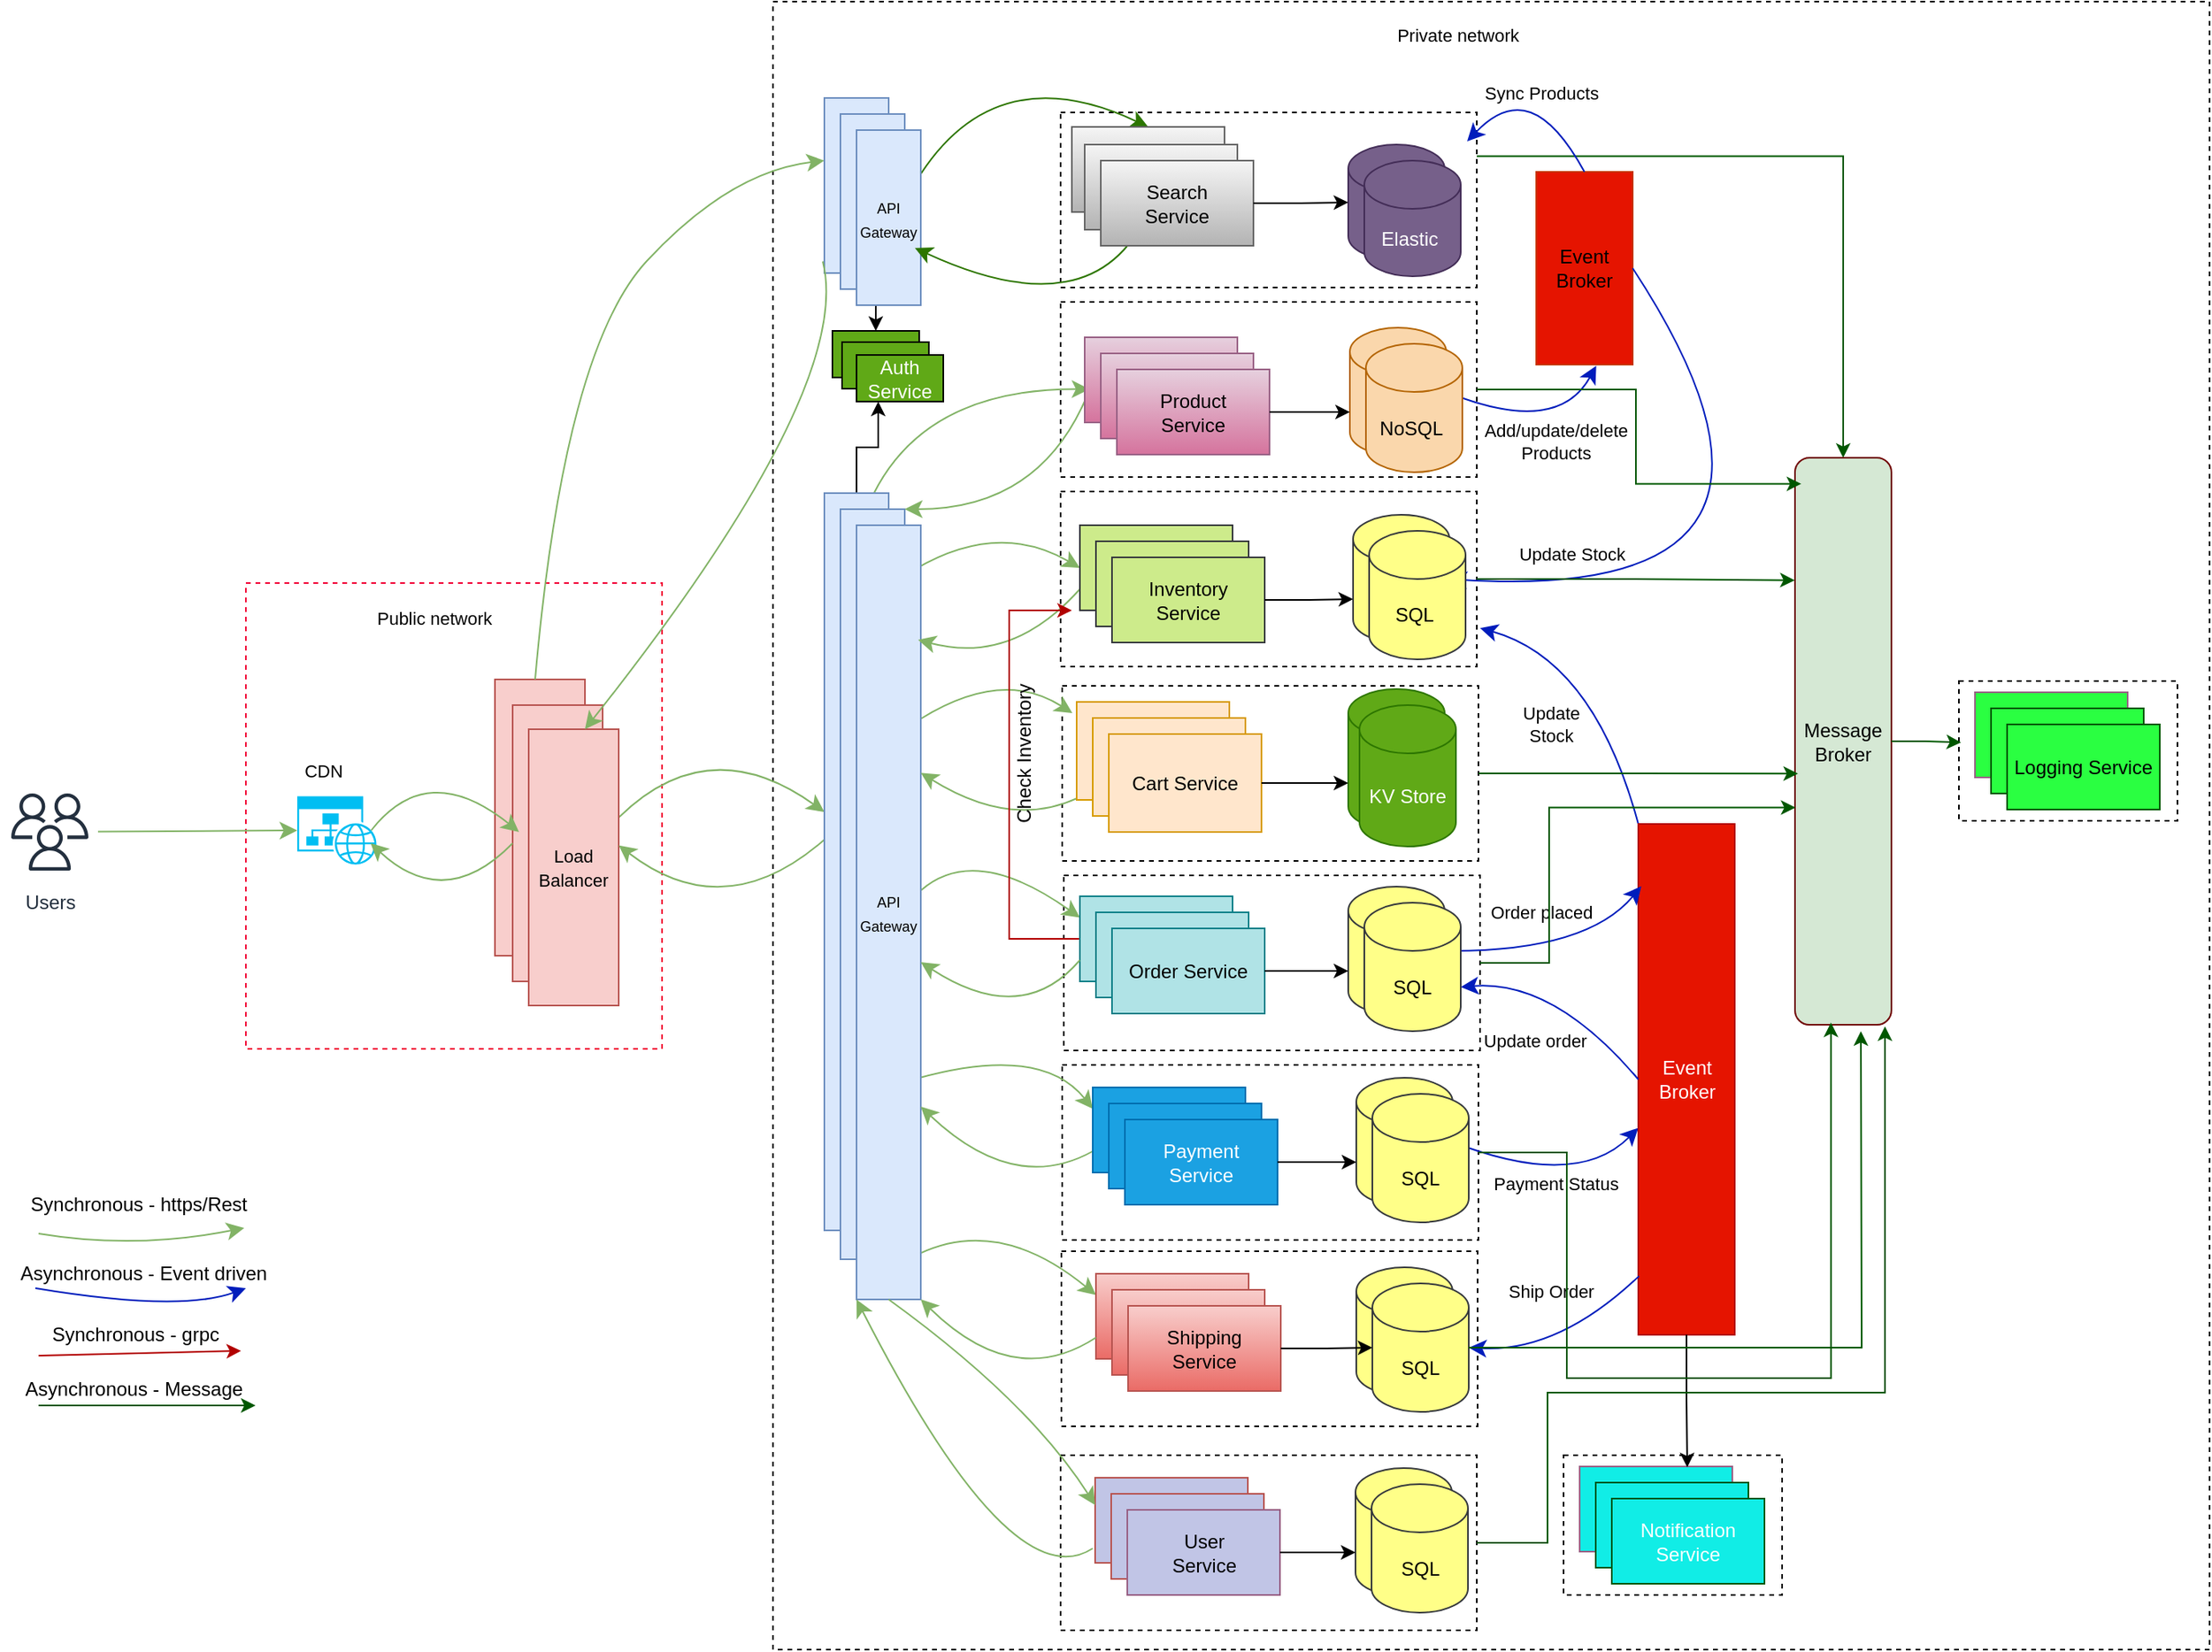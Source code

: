 <mxfile version="24.8.1">
  <diagram name="Page-1" id="FNmSrduUZ5u_OLCGWbWd">
    <mxGraphModel dx="1194" dy="859" grid="0" gridSize="10" guides="1" tooltips="1" connect="1" arrows="1" fold="1" page="0" pageScale="1" pageWidth="850" pageHeight="1100" math="0" shadow="0">
      <root>
        <mxCell id="0" />
        <mxCell id="1" parent="0" />
        <mxCell id="ILpzqOGEgMHz32oO7xNn-144" value="" style="rounded=0;whiteSpace=wrap;html=1;textShadow=0;strokeColor=#F20037;dashed=1;" vertex="1" parent="1">
          <mxGeometry x="-243" y="316" width="259" height="290" as="geometry" />
        </mxCell>
        <mxCell id="ILpzqOGEgMHz32oO7xNn-142" value="" style="rounded=0;whiteSpace=wrap;html=1;textShadow=0;strokeColor=#000000;dashed=1;fillColor=#FFFFFF;fontColor=#ffffff;" vertex="1" parent="1">
          <mxGeometry x="85" y="-46" width="894" height="1026" as="geometry" />
        </mxCell>
        <mxCell id="ILpzqOGEgMHz32oO7xNn-141" value="" style="rounded=0;whiteSpace=wrap;html=1;textShadow=0;strokeColor=default;dashed=1;" vertex="1" parent="1">
          <mxGeometry x="264.5" y="732" width="259" height="109" as="geometry" />
        </mxCell>
        <mxCell id="ILpzqOGEgMHz32oO7xNn-139" value="" style="rounded=0;whiteSpace=wrap;html=1;textShadow=0;strokeColor=default;dashed=1;" vertex="1" parent="1">
          <mxGeometry x="265" y="616" width="259" height="109" as="geometry" />
        </mxCell>
        <mxCell id="ILpzqOGEgMHz32oO7xNn-138" value="" style="rounded=0;whiteSpace=wrap;html=1;textShadow=0;strokeColor=default;dashed=1;" vertex="1" parent="1">
          <mxGeometry x="266" y="498" width="259" height="109" as="geometry" />
        </mxCell>
        <mxCell id="ILpzqOGEgMHz32oO7xNn-137" value="" style="rounded=0;whiteSpace=wrap;html=1;textShadow=0;strokeColor=default;dashed=1;" vertex="1" parent="1">
          <mxGeometry x="265" y="380" width="259" height="109" as="geometry" />
        </mxCell>
        <mxCell id="ILpzqOGEgMHz32oO7xNn-136" value="" style="rounded=0;whiteSpace=wrap;html=1;textShadow=0;strokeColor=default;dashed=1;" vertex="1" parent="1">
          <mxGeometry x="264" y="259" width="259" height="109" as="geometry" />
        </mxCell>
        <mxCell id="ILpzqOGEgMHz32oO7xNn-135" value="" style="rounded=0;whiteSpace=wrap;html=1;textShadow=0;strokeColor=default;dashed=1;" vertex="1" parent="1">
          <mxGeometry x="264" y="141" width="259" height="109" as="geometry" />
        </mxCell>
        <mxCell id="ILpzqOGEgMHz32oO7xNn-220" style="edgeStyle=orthogonalEdgeStyle;rounded=0;orthogonalLoop=1;jettySize=auto;html=1;exitX=1;exitY=0.25;exitDx=0;exitDy=0;fillColor=#008a00;strokeColor=#005700;" edge="1" parent="1" source="ILpzqOGEgMHz32oO7xNn-134" target="ILpzqOGEgMHz32oO7xNn-214">
          <mxGeometry relative="1" as="geometry" />
        </mxCell>
        <mxCell id="ILpzqOGEgMHz32oO7xNn-134" value="" style="rounded=0;whiteSpace=wrap;html=1;textShadow=0;strokeColor=default;dashed=1;" vertex="1" parent="1">
          <mxGeometry x="264" y="23" width="259" height="109" as="geometry" />
        </mxCell>
        <mxCell id="ILpzqOGEgMHz32oO7xNn-1" value="Users" style="outlineConnect=0;fontColor=#232F3E;gradientColor=none;strokeColor=#232F3E;fillColor=#ffffff;dashed=0;verticalLabelPosition=bottom;verticalAlign=top;align=center;html=1;fontSize=12;fontStyle=0;aspect=fixed;shape=mxgraph.aws4.resourceIcon;resIcon=mxgraph.aws4.users;rounded=0;" vertex="1" parent="1">
          <mxGeometry x="-395" y="441" width="60" height="60" as="geometry" />
        </mxCell>
        <mxCell id="ILpzqOGEgMHz32oO7xNn-2" value="" style="verticalLabelPosition=bottom;html=1;verticalAlign=top;align=center;strokeColor=none;fillColor=#00BEF2;shape=mxgraph.azure.website_generic;pointerEvents=1;rounded=0;" vertex="1" parent="1">
          <mxGeometry x="-211" y="448.75" width="50" height="42.5" as="geometry" />
        </mxCell>
        <mxCell id="ILpzqOGEgMHz32oO7xNn-4" style="edgeStyle=none;curved=1;rounded=0;orthogonalLoop=1;jettySize=auto;html=1;entryX=0;entryY=0.5;entryDx=0;entryDy=0;entryPerimeter=0;fontSize=12;startSize=8;endSize=8;fillColor=#d5e8d4;strokeColor=#82b366;" edge="1" parent="1" source="ILpzqOGEgMHz32oO7xNn-1" target="ILpzqOGEgMHz32oO7xNn-2">
          <mxGeometry relative="1" as="geometry" />
        </mxCell>
        <mxCell id="ILpzqOGEgMHz32oO7xNn-6" value="" style="rounded=0;whiteSpace=wrap;html=1;direction=west;fillColor=#f8cecc;strokeColor=#b85450;" vertex="1" parent="1">
          <mxGeometry x="-88" y="376" width="56" height="172" as="geometry" />
        </mxCell>
        <mxCell id="ILpzqOGEgMHz32oO7xNn-7" value="" style="rounded=0;whiteSpace=wrap;html=1;direction=west;fillColor=#f8cecc;strokeColor=#b85450;" vertex="1" parent="1">
          <mxGeometry x="-77" y="392" width="56" height="172" as="geometry" />
        </mxCell>
        <mxCell id="ILpzqOGEgMHz32oO7xNn-35" style="edgeStyle=none;curved=1;rounded=0;orthogonalLoop=1;jettySize=auto;html=1;fontSize=12;startSize=8;endSize=8;fillColor=#d5e8d4;strokeColor=#82b366;" edge="1" parent="1">
          <mxGeometry relative="1" as="geometry">
            <mxPoint x="117" y="53" as="targetPoint" />
            <mxPoint x="-63" y="376" as="sourcePoint" />
            <Array as="points">
              <mxPoint x="-45" y="171" />
              <mxPoint x="58" y="60" />
            </Array>
          </mxGeometry>
        </mxCell>
        <mxCell id="ILpzqOGEgMHz32oO7xNn-132" style="edgeStyle=none;curved=1;rounded=0;orthogonalLoop=1;jettySize=auto;html=1;exitX=0;exitY=0.5;exitDx=0;exitDy=0;entryX=0;entryY=0.5;entryDx=0;entryDy=0;fontSize=12;startSize=8;endSize=8;fillColor=#d5e8d4;strokeColor=#82b366;" edge="1" parent="1">
          <mxGeometry relative="1" as="geometry">
            <mxPoint x="-11" y="462" as="sourcePoint" />
            <mxPoint x="117" y="458.5" as="targetPoint" />
            <Array as="points">
              <mxPoint x="45" y="407" />
            </Array>
          </mxGeometry>
        </mxCell>
        <mxCell id="ILpzqOGEgMHz32oO7xNn-8" value="&lt;font style=&quot;font-size: 11px;&quot;&gt;Load Balancer&lt;/font&gt;" style="rounded=0;whiteSpace=wrap;html=1;direction=west;fillColor=#f8cecc;strokeColor=#b85450;" vertex="1" parent="1">
          <mxGeometry x="-67" y="407" width="56" height="172" as="geometry" />
        </mxCell>
        <mxCell id="ILpzqOGEgMHz32oO7xNn-11" value="&lt;font style=&quot;font-size: 11px;&quot;&gt;CDN&lt;/font&gt;" style="text;html=1;align=center;verticalAlign=middle;resizable=0;points=[];autosize=1;strokeColor=none;fillColor=none;fontSize=16;rounded=0;" vertex="1" parent="1">
          <mxGeometry x="-216" y="415.5" width="42" height="31" as="geometry" />
        </mxCell>
        <mxCell id="ILpzqOGEgMHz32oO7xNn-12" value="" style="rounded=0;whiteSpace=wrap;html=1;fillColor=#dae8fc;strokeColor=#6c8ebf;" vertex="1" parent="1">
          <mxGeometry x="117" y="14" width="40" height="109" as="geometry" />
        </mxCell>
        <mxCell id="ILpzqOGEgMHz32oO7xNn-13" value="" style="rounded=0;whiteSpace=wrap;html=1;fillColor=#dae8fc;strokeColor=#6c8ebf;" vertex="1" parent="1">
          <mxGeometry x="127" y="24" width="40" height="109" as="geometry" />
        </mxCell>
        <mxCell id="ILpzqOGEgMHz32oO7xNn-30" style="edgeStyle=none;curved=1;rounded=0;orthogonalLoop=1;jettySize=auto;html=1;exitX=1;exitY=0.25;exitDx=0;exitDy=0;entryX=0.5;entryY=0;entryDx=0;entryDy=0;fontSize=12;startSize=8;endSize=8;fillColor=#60a917;strokeColor=#2D7600;" edge="1" parent="1" source="ILpzqOGEgMHz32oO7xNn-14" target="ILpzqOGEgMHz32oO7xNn-27">
          <mxGeometry relative="1" as="geometry">
            <Array as="points">
              <mxPoint x="225" y="-12" />
            </Array>
          </mxGeometry>
        </mxCell>
        <mxCell id="ILpzqOGEgMHz32oO7xNn-37" style="edgeStyle=none;curved=1;rounded=0;orthogonalLoop=1;jettySize=auto;html=1;exitX=0;exitY=0.75;exitDx=0;exitDy=0;entryX=0;entryY=1;entryDx=0;entryDy=0;fontSize=12;startSize=8;endSize=8;fillColor=#d5e8d4;strokeColor=#82b366;" edge="1" parent="1">
          <mxGeometry relative="1" as="geometry">
            <mxPoint x="116" y="115.75" as="sourcePoint" />
            <mxPoint x="-32" y="407" as="targetPoint" />
            <Array as="points">
              <mxPoint x="136" y="195" />
            </Array>
          </mxGeometry>
        </mxCell>
        <mxCell id="ILpzqOGEgMHz32oO7xNn-238" style="edgeStyle=orthogonalEdgeStyle;rounded=0;orthogonalLoop=1;jettySize=auto;html=1;exitX=0.5;exitY=1;exitDx=0;exitDy=0;entryX=0.5;entryY=0;entryDx=0;entryDy=0;" edge="1" parent="1" source="ILpzqOGEgMHz32oO7xNn-14" target="ILpzqOGEgMHz32oO7xNn-234">
          <mxGeometry relative="1" as="geometry" />
        </mxCell>
        <mxCell id="ILpzqOGEgMHz32oO7xNn-14" value="&lt;font style=&quot;font-size: 9px;&quot;&gt;API Gateway&lt;/font&gt;" style="rounded=0;whiteSpace=wrap;html=1;fillColor=#dae8fc;strokeColor=#6c8ebf;" vertex="1" parent="1">
          <mxGeometry x="137" y="34" width="40" height="109" as="geometry" />
        </mxCell>
        <mxCell id="ILpzqOGEgMHz32oO7xNn-47" style="edgeStyle=none;curved=1;rounded=0;orthogonalLoop=1;jettySize=auto;html=1;exitX=0.5;exitY=0;exitDx=0;exitDy=0;entryX=0;entryY=0.25;entryDx=0;entryDy=0;fontSize=12;startSize=8;endSize=8;fillColor=#d5e8d4;strokeColor=#82b366;" edge="1" parent="1">
          <mxGeometry relative="1" as="geometry">
            <mxPoint x="140" y="279" as="sourcePoint" />
            <mxPoint x="282" y="195.25" as="targetPoint" />
            <Array as="points">
              <mxPoint x="168" y="195" />
            </Array>
          </mxGeometry>
        </mxCell>
        <mxCell id="ILpzqOGEgMHz32oO7xNn-133" style="edgeStyle=none;curved=1;rounded=0;orthogonalLoop=1;jettySize=auto;html=1;exitX=0;exitY=0.5;exitDx=0;exitDy=0;entryX=0;entryY=0.5;entryDx=0;entryDy=0;fontSize=12;startSize=8;endSize=8;fillColor=#d5e8d4;strokeColor=#82b366;" edge="1" parent="1">
          <mxGeometry relative="1" as="geometry">
            <mxPoint x="117" y="475.75" as="sourcePoint" />
            <mxPoint x="-11" y="479.25" as="targetPoint" />
            <Array as="points">
              <mxPoint x="55" y="530" />
            </Array>
          </mxGeometry>
        </mxCell>
        <mxCell id="ILpzqOGEgMHz32oO7xNn-237" style="edgeStyle=orthogonalEdgeStyle;rounded=0;orthogonalLoop=1;jettySize=auto;html=1;exitX=0.5;exitY=0;exitDx=0;exitDy=0;entryX=0.25;entryY=1;entryDx=0;entryDy=0;" edge="1" parent="1" source="ILpzqOGEgMHz32oO7xNn-22" target="ILpzqOGEgMHz32oO7xNn-236">
          <mxGeometry relative="1" as="geometry" />
        </mxCell>
        <mxCell id="ILpzqOGEgMHz32oO7xNn-22" value="" style="rounded=0;whiteSpace=wrap;html=1;fillColor=#dae8fc;strokeColor=#6c8ebf;" vertex="1" parent="1">
          <mxGeometry x="117" y="260" width="40" height="459" as="geometry" />
        </mxCell>
        <mxCell id="ILpzqOGEgMHz32oO7xNn-23" value="" style="rounded=0;whiteSpace=wrap;html=1;fillColor=#dae8fc;strokeColor=#6c8ebf;" vertex="1" parent="1">
          <mxGeometry x="127" y="270" width="40" height="467" as="geometry" />
        </mxCell>
        <mxCell id="ILpzqOGEgMHz32oO7xNn-63" style="edgeStyle=none;curved=1;rounded=0;orthogonalLoop=1;jettySize=auto;html=1;exitX=0.908;exitY=0.057;exitDx=0;exitDy=0;entryX=0;entryY=0.5;entryDx=0;entryDy=0;fontSize=12;startSize=8;endSize=8;exitPerimeter=0;fillColor=#d5e8d4;strokeColor=#82b366;" edge="1" parent="1" source="ILpzqOGEgMHz32oO7xNn-24" target="ILpzqOGEgMHz32oO7xNn-49">
          <mxGeometry relative="1" as="geometry">
            <Array as="points">
              <mxPoint x="225" y="277" />
            </Array>
          </mxGeometry>
        </mxCell>
        <mxCell id="ILpzqOGEgMHz32oO7xNn-90" style="edgeStyle=none;curved=1;rounded=0;orthogonalLoop=1;jettySize=auto;html=1;exitX=1.008;exitY=0.407;exitDx=0;exitDy=0;entryX=0;entryY=0.25;entryDx=0;entryDy=0;fontSize=12;startSize=8;endSize=8;exitPerimeter=0;fillColor=#d5e8d4;strokeColor=#82b366;" edge="1" parent="1" target="ILpzqOGEgMHz32oO7xNn-77">
          <mxGeometry relative="1" as="geometry">
            <mxPoint x="177.32" y="507.174" as="sourcePoint" />
            <Array as="points">
              <mxPoint x="211" y="478" />
            </Array>
          </mxGeometry>
        </mxCell>
        <mxCell id="ILpzqOGEgMHz32oO7xNn-92" style="edgeStyle=none;curved=1;rounded=0;orthogonalLoop=1;jettySize=auto;html=1;exitX=0.958;exitY=0.627;exitDx=0;exitDy=0;entryX=0;entryY=0.25;entryDx=0;entryDy=0;fontSize=12;startSize=8;endSize=8;exitPerimeter=0;fillColor=#d5e8d4;strokeColor=#82b366;" edge="1" parent="1" target="ILpzqOGEgMHz32oO7xNn-84">
          <mxGeometry relative="1" as="geometry">
            <mxPoint x="175.32" y="624.214" as="sourcePoint" />
            <Array as="points">
              <mxPoint x="252" y="603" />
            </Array>
          </mxGeometry>
        </mxCell>
        <mxCell id="ILpzqOGEgMHz32oO7xNn-102" style="edgeStyle=none;curved=1;rounded=0;orthogonalLoop=1;jettySize=auto;html=1;exitX=1;exitY=0.25;exitDx=0;exitDy=0;fontSize=12;startSize=8;endSize=8;fillColor=#d5e8d4;strokeColor=#82b366;" edge="1" parent="1" source="ILpzqOGEgMHz32oO7xNn-24">
          <mxGeometry relative="1" as="geometry">
            <mxPoint x="271.333" y="397" as="targetPoint" />
            <Array as="points">
              <mxPoint x="228" y="369" />
            </Array>
          </mxGeometry>
        </mxCell>
        <mxCell id="ILpzqOGEgMHz32oO7xNn-112" style="edgeStyle=none;curved=1;rounded=0;orthogonalLoop=1;jettySize=auto;html=1;exitX=0.975;exitY=0.941;exitDx=0;exitDy=0;entryX=0;entryY=0.25;entryDx=0;entryDy=0;fontSize=12;startSize=8;endSize=8;exitPerimeter=0;fillColor=#d5e8d4;strokeColor=#82b366;" edge="1" parent="1" source="ILpzqOGEgMHz32oO7xNn-24" target="ILpzqOGEgMHz32oO7xNn-109">
          <mxGeometry relative="1" as="geometry">
            <mxPoint x="176.68" y="773.562" as="sourcePoint" />
            <Array as="points">
              <mxPoint x="226" y="710" />
            </Array>
          </mxGeometry>
        </mxCell>
        <mxCell id="ILpzqOGEgMHz32oO7xNn-24" value="&lt;font style=&quot;font-size: 9px;&quot;&gt;API Gateway&lt;/font&gt;" style="rounded=0;whiteSpace=wrap;html=1;fillColor=#dae8fc;strokeColor=#6c8ebf;" vertex="1" parent="1">
          <mxGeometry x="137" y="280" width="40" height="482" as="geometry" />
        </mxCell>
        <mxCell id="ILpzqOGEgMHz32oO7xNn-26" style="edgeStyle=none;curved=1;rounded=0;orthogonalLoop=1;jettySize=auto;html=1;exitX=0.92;exitY=0.5;exitDx=0;exitDy=0;exitPerimeter=0;entryX=0.929;entryY=0.541;entryDx=0;entryDy=0;entryPerimeter=0;fontSize=12;startSize=8;endSize=8;fillColor=#d5e8d4;strokeColor=#82b366;" edge="1" parent="1" source="ILpzqOGEgMHz32oO7xNn-2" target="ILpzqOGEgMHz32oO7xNn-7">
          <mxGeometry relative="1" as="geometry">
            <Array as="points">
              <mxPoint x="-130" y="425" />
            </Array>
          </mxGeometry>
        </mxCell>
        <mxCell id="ILpzqOGEgMHz32oO7xNn-27" value="" style="rounded=0;whiteSpace=wrap;html=1;fillColor=#f5f5f5;gradientColor=#b3b3b3;strokeColor=#666666;" vertex="1" parent="1">
          <mxGeometry x="271" y="32" width="95" height="53" as="geometry" />
        </mxCell>
        <mxCell id="ILpzqOGEgMHz32oO7xNn-28" value="Elastic&amp;nbsp;" style="shape=cylinder3;whiteSpace=wrap;html=1;boundedLbl=1;backgroundOutline=1;size=15;rounded=0;fillColor=#76608a;fontColor=#ffffff;strokeColor=#432D57;" vertex="1" parent="1">
          <mxGeometry x="443" y="43" width="60" height="72" as="geometry" />
        </mxCell>
        <mxCell id="ILpzqOGEgMHz32oO7xNn-33" style="edgeStyle=none;curved=1;rounded=0;orthogonalLoop=1;jettySize=auto;html=1;exitX=0.5;exitY=1;exitDx=0;exitDy=0;entryX=0.908;entryY=0.673;entryDx=0;entryDy=0;entryPerimeter=0;fontSize=12;startSize=8;endSize=8;fillColor=#60a917;strokeColor=#2D7600;" edge="1" parent="1" source="ILpzqOGEgMHz32oO7xNn-27" target="ILpzqOGEgMHz32oO7xNn-14">
          <mxGeometry relative="1" as="geometry">
            <Array as="points">
              <mxPoint x="285" y="159" />
            </Array>
          </mxGeometry>
        </mxCell>
        <mxCell id="ILpzqOGEgMHz32oO7xNn-48" style="edgeStyle=none;curved=1;rounded=0;orthogonalLoop=1;jettySize=auto;html=1;exitX=0;exitY=0.75;exitDx=0;exitDy=0;entryX=1;entryY=0;entryDx=0;entryDy=0;fontSize=12;startSize=8;endSize=8;fillColor=#d5e8d4;strokeColor=#82b366;" edge="1" parent="1" source="ILpzqOGEgMHz32oO7xNn-38" target="ILpzqOGEgMHz32oO7xNn-23">
          <mxGeometry relative="1" as="geometry">
            <Array as="points">
              <mxPoint x="249" y="270" />
            </Array>
          </mxGeometry>
        </mxCell>
        <mxCell id="ILpzqOGEgMHz32oO7xNn-38" value="" style="rounded=0;whiteSpace=wrap;html=1;fillColor=#e6d0de;gradientColor=#d5739d;strokeColor=#996185;" vertex="1" parent="1">
          <mxGeometry x="279" y="163" width="95" height="53" as="geometry" />
        </mxCell>
        <mxCell id="ILpzqOGEgMHz32oO7xNn-39" value="NoSQL&amp;nbsp;" style="shape=cylinder3;whiteSpace=wrap;html=1;boundedLbl=1;backgroundOutline=1;size=15;rounded=0;fillColor=#fad7ac;strokeColor=#b46504;" vertex="1" parent="1">
          <mxGeometry x="444" y="157" width="60" height="80" as="geometry" />
        </mxCell>
        <mxCell id="ILpzqOGEgMHz32oO7xNn-42" value="Event Broker" style="rounded=0;whiteSpace=wrap;html=1;direction=south;fillColor=#E51400;fontColor=#000000;strokeColor=#C73500;" vertex="1" parent="1">
          <mxGeometry x="560" y="60" width="60" height="120" as="geometry" />
        </mxCell>
        <mxCell id="ILpzqOGEgMHz32oO7xNn-43" style="edgeStyle=none;curved=1;rounded=0;orthogonalLoop=1;jettySize=auto;html=1;exitX=1;exitY=0.5;exitDx=0;exitDy=0;exitPerimeter=0;entryX=1.006;entryY=0.378;entryDx=0;entryDy=0;entryPerimeter=0;fontSize=12;startSize=8;endSize=8;fillColor=#0050ef;strokeColor=#001DBC;" edge="1" parent="1" source="ILpzqOGEgMHz32oO7xNn-39" target="ILpzqOGEgMHz32oO7xNn-42">
          <mxGeometry relative="1" as="geometry">
            <Array as="points">
              <mxPoint x="573" y="225" />
            </Array>
          </mxGeometry>
        </mxCell>
        <mxCell id="ILpzqOGEgMHz32oO7xNn-44" style="edgeStyle=none;curved=1;rounded=0;orthogonalLoop=1;jettySize=auto;html=1;exitX=0;exitY=0.5;exitDx=0;exitDy=0;fontSize=12;startSize=8;endSize=8;fillColor=#0050ef;strokeColor=#001DBC;" edge="1" parent="1" source="ILpzqOGEgMHz32oO7xNn-42">
          <mxGeometry relative="1" as="geometry">
            <mxPoint x="517" y="41" as="targetPoint" />
            <Array as="points">
              <mxPoint x="573" y="29" />
              <mxPoint x="540" y="17" />
            </Array>
          </mxGeometry>
        </mxCell>
        <mxCell id="ILpzqOGEgMHz32oO7xNn-45" value="Add/update/delete&lt;div&gt;Products&lt;/div&gt;" style="text;html=1;align=center;verticalAlign=middle;resizable=0;points=[];autosize=1;strokeColor=none;fillColor=none;fontSize=11;rounded=0;" vertex="1" parent="1">
          <mxGeometry x="518" y="209" width="107" height="38" as="geometry" />
        </mxCell>
        <mxCell id="ILpzqOGEgMHz32oO7xNn-46" value="Sync Products" style="text;html=1;align=center;verticalAlign=middle;resizable=0;points=[];autosize=1;strokeColor=none;fillColor=none;fontSize=11;rounded=0;" vertex="1" parent="1">
          <mxGeometry x="518" y="-2" width="89" height="25" as="geometry" />
        </mxCell>
        <mxCell id="ILpzqOGEgMHz32oO7xNn-64" style="edgeStyle=none;curved=1;rounded=0;orthogonalLoop=1;jettySize=auto;html=1;exitX=0;exitY=0.75;exitDx=0;exitDy=0;entryX=0.958;entryY=0.148;entryDx=0;entryDy=0;fontSize=12;startSize=8;endSize=8;entryPerimeter=0;fillColor=#d5e8d4;strokeColor=#82b366;" edge="1" parent="1" source="ILpzqOGEgMHz32oO7xNn-49" target="ILpzqOGEgMHz32oO7xNn-24">
          <mxGeometry relative="1" as="geometry">
            <Array as="points">
              <mxPoint x="234" y="367" />
            </Array>
          </mxGeometry>
        </mxCell>
        <mxCell id="ILpzqOGEgMHz32oO7xNn-49" value="" style="rounded=0;whiteSpace=wrap;html=1;fillColor=#cdeb8b;strokeColor=#36393d;" vertex="1" parent="1">
          <mxGeometry x="276" y="280" width="95" height="53" as="geometry" />
        </mxCell>
        <mxCell id="ILpzqOGEgMHz32oO7xNn-50" value="" style="rounded=0;whiteSpace=wrap;html=1;fillColor=#f5f5f5;gradientColor=#b3b3b3;strokeColor=#666666;" vertex="1" parent="1">
          <mxGeometry x="279" y="43" width="95" height="53" as="geometry" />
        </mxCell>
        <mxCell id="ILpzqOGEgMHz32oO7xNn-51" value="Search&lt;div&gt;Service&lt;/div&gt;" style="rounded=0;whiteSpace=wrap;html=1;fillColor=#f5f5f5;strokeColor=#666666;gradientColor=#b3b3b3;" vertex="1" parent="1">
          <mxGeometry x="289" y="53" width="95" height="53" as="geometry" />
        </mxCell>
        <mxCell id="ILpzqOGEgMHz32oO7xNn-52" value="" style="rounded=0;whiteSpace=wrap;html=1;fillColor=#e6d0de;gradientColor=#d5739d;strokeColor=#996185;" vertex="1" parent="1">
          <mxGeometry x="289" y="173" width="95" height="53" as="geometry" />
        </mxCell>
        <mxCell id="ILpzqOGEgMHz32oO7xNn-53" value="Product&lt;div&gt;&lt;span style=&quot;background-color: initial;&quot;&gt;Service&lt;/span&gt;&lt;/div&gt;" style="rounded=0;whiteSpace=wrap;html=1;fillColor=#e6d0de;gradientColor=#d5739d;strokeColor=#996185;" vertex="1" parent="1">
          <mxGeometry x="299" y="183" width="95" height="53" as="geometry" />
        </mxCell>
        <mxCell id="ILpzqOGEgMHz32oO7xNn-55" value="" style="rounded=0;whiteSpace=wrap;html=1;fillColor=#cdeb8b;strokeColor=#36393d;" vertex="1" parent="1">
          <mxGeometry x="286" y="290" width="95" height="53" as="geometry" />
        </mxCell>
        <mxCell id="ILpzqOGEgMHz32oO7xNn-56" value="Inventory&lt;div&gt;Service&lt;/div&gt;" style="rounded=0;whiteSpace=wrap;html=1;fillColor=#cdeb8b;strokeColor=#36393d;" vertex="1" parent="1">
          <mxGeometry x="296" y="300" width="95" height="53" as="geometry" />
        </mxCell>
        <mxCell id="ILpzqOGEgMHz32oO7xNn-57" value="SQL&amp;nbsp;" style="shape=cylinder3;whiteSpace=wrap;html=1;boundedLbl=1;backgroundOutline=1;size=15;rounded=0;fillColor=#ffff88;strokeColor=#36393d;" vertex="1" parent="1">
          <mxGeometry x="446" y="273.5" width="60" height="80" as="geometry" />
        </mxCell>
        <mxCell id="ILpzqOGEgMHz32oO7xNn-61" style="edgeStyle=none;curved=1;rounded=0;orthogonalLoop=1;jettySize=auto;html=1;exitX=0.5;exitY=0;exitDx=0;exitDy=0;entryX=1;entryY=0.5;entryDx=0;entryDy=0;entryPerimeter=0;fontSize=12;startSize=8;endSize=8;fillColor=#0050ef;strokeColor=#001DBC;" edge="1" parent="1" source="ILpzqOGEgMHz32oO7xNn-42" target="ILpzqOGEgMHz32oO7xNn-57">
          <mxGeometry relative="1" as="geometry">
            <Array as="points">
              <mxPoint x="757" y="329" />
            </Array>
          </mxGeometry>
        </mxCell>
        <mxCell id="ILpzqOGEgMHz32oO7xNn-62" value="Update Stock" style="text;html=1;align=center;verticalAlign=middle;resizable=0;points=[];autosize=1;strokeColor=none;fillColor=none;fontSize=11;rounded=0;" vertex="1" parent="1">
          <mxGeometry x="539.5" y="285.5" width="84" height="25" as="geometry" />
        </mxCell>
        <mxCell id="ILpzqOGEgMHz32oO7xNn-76" style="edgeStyle=none;curved=1;rounded=0;orthogonalLoop=1;jettySize=auto;html=1;exitX=0;exitY=1;exitDx=0;exitDy=0;entryX=0.992;entryY=0.322;entryDx=0;entryDy=0;fontSize=12;startSize=8;endSize=8;entryPerimeter=0;fillColor=#d5e8d4;strokeColor=#82b366;" edge="1" parent="1">
          <mxGeometry relative="1" as="geometry">
            <mxPoint x="274.32" y="449.9" as="sourcePoint" />
            <mxPoint x="177.0" y="434.104" as="targetPoint" />
            <Array as="points">
              <mxPoint x="233" y="469" />
            </Array>
          </mxGeometry>
        </mxCell>
        <mxCell id="ILpzqOGEgMHz32oO7xNn-66" value="" style="rounded=0;whiteSpace=wrap;html=1;fillColor=#ffe6cc;strokeColor=#d79b00;" vertex="1" parent="1">
          <mxGeometry x="274" y="390" width="95" height="61" as="geometry" />
        </mxCell>
        <mxCell id="ILpzqOGEgMHz32oO7xNn-67" value="" style="rounded=0;whiteSpace=wrap;html=1;fillColor=#ffe6cc;strokeColor=#d79b00;" vertex="1" parent="1">
          <mxGeometry x="284" y="400" width="95" height="61" as="geometry" />
        </mxCell>
        <mxCell id="ILpzqOGEgMHz32oO7xNn-68" value="Cart Service" style="rounded=0;whiteSpace=wrap;html=1;fillColor=#ffe6cc;strokeColor=#d79b00;" vertex="1" parent="1">
          <mxGeometry x="294" y="410" width="95" height="61" as="geometry" />
        </mxCell>
        <mxCell id="ILpzqOGEgMHz32oO7xNn-69" value="KV Store" style="shape=cylinder3;whiteSpace=wrap;html=1;boundedLbl=1;backgroundOutline=1;size=15;rounded=0;fillColor=#60a917;fontColor=#ffffff;strokeColor=#2D7600;" vertex="1" parent="1">
          <mxGeometry x="443" y="382" width="60" height="88" as="geometry" />
        </mxCell>
        <mxCell id="ILpzqOGEgMHz32oO7xNn-154" style="edgeStyle=orthogonalEdgeStyle;rounded=0;orthogonalLoop=1;jettySize=auto;html=1;exitX=0;exitY=0.5;exitDx=0;exitDy=0;entryX=0;entryY=1;entryDx=0;entryDy=0;fillColor=#e51400;strokeColor=#B20000;" edge="1" parent="1" source="ILpzqOGEgMHz32oO7xNn-77">
          <mxGeometry relative="1" as="geometry">
            <mxPoint x="271" y="537.5" as="sourcePoint" />
            <mxPoint x="271" y="333" as="targetPoint" />
            <Array as="points">
              <mxPoint x="232" y="538" />
              <mxPoint x="232" y="333" />
            </Array>
          </mxGeometry>
        </mxCell>
        <mxCell id="ILpzqOGEgMHz32oO7xNn-77" value="" style="rounded=0;whiteSpace=wrap;html=1;fillColor=#b0e3e6;strokeColor=#0e8088;" vertex="1" parent="1">
          <mxGeometry x="276" y="511" width="95" height="53" as="geometry" />
        </mxCell>
        <mxCell id="ILpzqOGEgMHz32oO7xNn-79" value="" style="rounded=0;whiteSpace=wrap;html=1;fillColor=#b0e3e6;strokeColor=#0e8088;" vertex="1" parent="1">
          <mxGeometry x="286" y="521" width="95" height="53" as="geometry" />
        </mxCell>
        <mxCell id="ILpzqOGEgMHz32oO7xNn-80" value="Order Service" style="rounded=0;whiteSpace=wrap;html=1;fillColor=#b0e3e6;strokeColor=#0e8088;" vertex="1" parent="1">
          <mxGeometry x="296" y="531" width="95" height="53" as="geometry" />
        </mxCell>
        <mxCell id="ILpzqOGEgMHz32oO7xNn-81" value="SQL" style="shape=cylinder3;whiteSpace=wrap;html=1;boundedLbl=1;backgroundOutline=1;size=15;rounded=0;fillColor=#ffff88;strokeColor=#36393d;" vertex="1" parent="1">
          <mxGeometry x="443" y="505" width="60" height="80" as="geometry" />
        </mxCell>
        <mxCell id="ILpzqOGEgMHz32oO7xNn-93" style="edgeStyle=none;curved=1;rounded=0;orthogonalLoop=1;jettySize=auto;html=1;exitX=0;exitY=0.75;exitDx=0;exitDy=0;fontSize=12;startSize=8;endSize=8;fillColor=#d5e8d4;strokeColor=#82b366;" edge="1" parent="1" source="ILpzqOGEgMHz32oO7xNn-84">
          <mxGeometry relative="1" as="geometry">
            <mxPoint x="177" y="642" as="targetPoint" />
            <Array as="points">
              <mxPoint x="235" y="697" />
            </Array>
          </mxGeometry>
        </mxCell>
        <mxCell id="ILpzqOGEgMHz32oO7xNn-84" value="" style="rounded=0;whiteSpace=wrap;html=1;fillColor=#1ba1e2;fontColor=#ffffff;strokeColor=#006EAF;" vertex="1" parent="1">
          <mxGeometry x="284" y="630" width="95" height="53" as="geometry" />
        </mxCell>
        <mxCell id="ILpzqOGEgMHz32oO7xNn-85" value="" style="rounded=0;whiteSpace=wrap;html=1;fillColor=#1ba1e2;fontColor=#ffffff;strokeColor=#006EAF;" vertex="1" parent="1">
          <mxGeometry x="294" y="640" width="95" height="53" as="geometry" />
        </mxCell>
        <mxCell id="ILpzqOGEgMHz32oO7xNn-86" value="Payment&lt;div&gt;Service&lt;/div&gt;" style="rounded=0;whiteSpace=wrap;html=1;fillColor=#1ba1e2;fontColor=#ffffff;strokeColor=#006EAF;" vertex="1" parent="1">
          <mxGeometry x="304" y="650" width="95" height="53" as="geometry" />
        </mxCell>
        <mxCell id="ILpzqOGEgMHz32oO7xNn-95" style="edgeStyle=none;curved=1;rounded=0;orthogonalLoop=1;jettySize=auto;html=1;exitX=1;exitY=0.5;exitDx=0;exitDy=0;exitPerimeter=0;fontSize=12;startSize=8;endSize=8;fillColor=#0050ef;strokeColor=#001DBC;" edge="1" parent="1" source="ILpzqOGEgMHz32oO7xNn-87" target="ILpzqOGEgMHz32oO7xNn-94">
          <mxGeometry relative="1" as="geometry">
            <Array as="points">
              <mxPoint x="585" y="694" />
            </Array>
          </mxGeometry>
        </mxCell>
        <mxCell id="ILpzqOGEgMHz32oO7xNn-87" value="SQL" style="shape=cylinder3;whiteSpace=wrap;html=1;boundedLbl=1;backgroundOutline=1;size=15;rounded=0;fillColor=#ffff88;strokeColor=#36393d;" vertex="1" parent="1">
          <mxGeometry x="448" y="624" width="60" height="80" as="geometry" />
        </mxCell>
        <mxCell id="ILpzqOGEgMHz32oO7xNn-91" style="edgeStyle=none;curved=1;rounded=0;orthogonalLoop=1;jettySize=auto;html=1;exitX=0;exitY=0.75;exitDx=0;exitDy=0;entryX=1;entryY=0.5;entryDx=0;entryDy=0;fontSize=12;startSize=8;endSize=8;fillColor=#d5e8d4;strokeColor=#82b366;" edge="1" parent="1" source="ILpzqOGEgMHz32oO7xNn-77">
          <mxGeometry relative="1" as="geometry">
            <mxPoint x="177" y="552" as="targetPoint" />
            <Array as="points">
              <mxPoint x="240" y="593" />
            </Array>
          </mxGeometry>
        </mxCell>
        <mxCell id="ILpzqOGEgMHz32oO7xNn-107" style="edgeStyle=none;curved=1;rounded=0;orthogonalLoop=1;jettySize=auto;html=1;exitX=0;exitY=1;exitDx=0;exitDy=0;fontSize=12;startSize=8;endSize=8;fillColor=#0050ef;strokeColor=#001DBC;" edge="1" parent="1" source="ILpzqOGEgMHz32oO7xNn-94">
          <mxGeometry relative="1" as="geometry">
            <mxPoint x="525" y="344" as="targetPoint" />
            <Array as="points">
              <mxPoint x="596" y="364" />
            </Array>
          </mxGeometry>
        </mxCell>
        <mxCell id="ILpzqOGEgMHz32oO7xNn-94" value="Event Broker" style="rounded=0;whiteSpace=wrap;html=1;direction=south;fillColor=#e51400;fontColor=#ffffff;strokeColor=#B20000;" vertex="1" parent="1">
          <mxGeometry x="623.5" y="466" width="60" height="318" as="geometry" />
        </mxCell>
        <mxCell id="ILpzqOGEgMHz32oO7xNn-97" value="Payment Status" style="text;html=1;align=center;verticalAlign=middle;resizable=0;points=[];autosize=1;strokeColor=none;fillColor=none;fontSize=11;rounded=0;" vertex="1" parent="1">
          <mxGeometry x="524" y="677" width="96" height="25" as="geometry" />
        </mxCell>
        <mxCell id="ILpzqOGEgMHz32oO7xNn-98" value="Update order" style="text;html=1;align=center;verticalAlign=middle;resizable=0;points=[];autosize=1;strokeColor=none;fillColor=none;fontSize=11;rounded=0;" vertex="1" parent="1">
          <mxGeometry x="518" y="588" width="82" height="25" as="geometry" />
        </mxCell>
        <mxCell id="ILpzqOGEgMHz32oO7xNn-101" value="Update&lt;div&gt;Stock&lt;/div&gt;" style="text;html=1;align=center;verticalAlign=middle;resizable=0;points=[];autosize=1;strokeColor=none;fillColor=none;fontSize=11;rounded=0;" vertex="1" parent="1">
          <mxGeometry x="542" y="385" width="53" height="38" as="geometry" />
        </mxCell>
        <mxCell id="ILpzqOGEgMHz32oO7xNn-103" style="edgeStyle=none;curved=1;rounded=0;orthogonalLoop=1;jettySize=auto;html=1;exitX=0.5;exitY=1;exitDx=0;exitDy=0;entryX=1;entryY=0;entryDx=0;entryDy=52.5;entryPerimeter=0;fontSize=12;startSize=8;endSize=8;fillColor=#0050ef;strokeColor=#001DBC;" edge="1" parent="1" source="ILpzqOGEgMHz32oO7xNn-94" target="ILpzqOGEgMHz32oO7xNn-127">
          <mxGeometry relative="1" as="geometry">
            <Array as="points">
              <mxPoint x="571" y="563" />
            </Array>
          </mxGeometry>
        </mxCell>
        <mxCell id="ILpzqOGEgMHz32oO7xNn-104" style="edgeStyle=none;curved=1;rounded=0;orthogonalLoop=1;jettySize=auto;html=1;exitX=1;exitY=0.5;exitDx=0;exitDy=0;exitPerimeter=0;entryX=0.122;entryY=0.969;entryDx=0;entryDy=0;entryPerimeter=0;fontSize=12;startSize=8;endSize=8;fillColor=#0050ef;strokeColor=#001DBC;" edge="1" parent="1" source="ILpzqOGEgMHz32oO7xNn-81" target="ILpzqOGEgMHz32oO7xNn-94">
          <mxGeometry relative="1" as="geometry">
            <Array as="points">
              <mxPoint x="591" y="546" />
            </Array>
          </mxGeometry>
        </mxCell>
        <mxCell id="ILpzqOGEgMHz32oO7xNn-106" value="Order placed" style="text;html=1;align=center;verticalAlign=middle;resizable=0;points=[];autosize=1;strokeColor=none;fillColor=none;fontSize=11;rounded=0;" vertex="1" parent="1">
          <mxGeometry x="521.5" y="508" width="82" height="25" as="geometry" />
        </mxCell>
        <mxCell id="ILpzqOGEgMHz32oO7xNn-109" value="" style="rounded=0;whiteSpace=wrap;html=1;fillColor=#f8cecc;gradientColor=#ea6b66;strokeColor=#b85450;" vertex="1" parent="1">
          <mxGeometry x="286" y="746" width="95" height="53" as="geometry" />
        </mxCell>
        <mxCell id="ILpzqOGEgMHz32oO7xNn-110" value="" style="rounded=0;whiteSpace=wrap;html=1;fillColor=#f8cecc;gradientColor=#ea6b66;strokeColor=#b85450;" vertex="1" parent="1">
          <mxGeometry x="296" y="756" width="95" height="53" as="geometry" />
        </mxCell>
        <mxCell id="ILpzqOGEgMHz32oO7xNn-111" value="Shipping&lt;div&gt;&lt;span style=&quot;background-color: initial;&quot;&gt;Service&lt;/span&gt;&lt;/div&gt;" style="rounded=0;whiteSpace=wrap;html=1;fillColor=#f8cecc;strokeColor=#b85450;gradientColor=#ea6b66;" vertex="1" parent="1">
          <mxGeometry x="306" y="766" width="95" height="53" as="geometry" />
        </mxCell>
        <mxCell id="ILpzqOGEgMHz32oO7xNn-113" style="edgeStyle=none;curved=1;rounded=0;orthogonalLoop=1;jettySize=auto;html=1;exitX=0;exitY=0.75;exitDx=0;exitDy=0;entryX=1;entryY=1;entryDx=0;entryDy=0;fontSize=12;startSize=8;endSize=8;fillColor=#d5e8d4;strokeColor=#82b366;" edge="1" parent="1" source="ILpzqOGEgMHz32oO7xNn-109" target="ILpzqOGEgMHz32oO7xNn-24">
          <mxGeometry relative="1" as="geometry">
            <mxPoint x="173.32" y="786.576" as="targetPoint" />
            <Array as="points">
              <mxPoint x="235" y="819" />
            </Array>
          </mxGeometry>
        </mxCell>
        <mxCell id="ILpzqOGEgMHz32oO7xNn-114" value="SQL" style="shape=cylinder3;whiteSpace=wrap;html=1;boundedLbl=1;backgroundOutline=1;size=15;rounded=0;fillColor=#ffff88;strokeColor=#36393d;" vertex="1" parent="1">
          <mxGeometry x="448" y="742" width="60" height="80" as="geometry" />
        </mxCell>
        <mxCell id="ILpzqOGEgMHz32oO7xNn-117" style="edgeStyle=none;curved=1;rounded=0;orthogonalLoop=1;jettySize=auto;html=1;exitX=0.885;exitY=0.992;exitDx=0;exitDy=0;entryX=1;entryY=0.5;entryDx=0;entryDy=0;entryPerimeter=0;fontSize=12;startSize=8;endSize=8;exitPerimeter=0;fillColor=#0050ef;strokeColor=#001DBC;" edge="1" parent="1" source="ILpzqOGEgMHz32oO7xNn-94" target="ILpzqOGEgMHz32oO7xNn-130">
          <mxGeometry relative="1" as="geometry">
            <Array as="points">
              <mxPoint x="574" y="795" />
            </Array>
          </mxGeometry>
        </mxCell>
        <mxCell id="ILpzqOGEgMHz32oO7xNn-118" value="Ship Order" style="text;html=1;align=center;verticalAlign=middle;resizable=0;points=[];autosize=1;strokeColor=none;fillColor=none;fontSize=11;rounded=0;" vertex="1" parent="1">
          <mxGeometry x="533.5" y="744" width="71" height="25" as="geometry" />
        </mxCell>
        <mxCell id="ILpzqOGEgMHz32oO7xNn-119" value="NoSQL&amp;nbsp;" style="shape=cylinder3;whiteSpace=wrap;html=1;boundedLbl=1;backgroundOutline=1;size=15;rounded=0;fillColor=#fad7ac;strokeColor=#b46504;" vertex="1" parent="1">
          <mxGeometry x="454" y="167" width="60" height="80" as="geometry" />
        </mxCell>
        <mxCell id="ILpzqOGEgMHz32oO7xNn-121" value="SQL&amp;nbsp;" style="shape=cylinder3;whiteSpace=wrap;html=1;boundedLbl=1;backgroundOutline=1;size=15;rounded=0;fillColor=#ffff88;strokeColor=#36393d;" vertex="1" parent="1">
          <mxGeometry x="456" y="283.5" width="60" height="80" as="geometry" />
        </mxCell>
        <mxCell id="ILpzqOGEgMHz32oO7xNn-123" value="Elastic&amp;nbsp;" style="shape=cylinder3;whiteSpace=wrap;html=1;boundedLbl=1;backgroundOutline=1;size=15;rounded=0;fillColor=#76608a;fontColor=#ffffff;strokeColor=#432D57;" vertex="1" parent="1">
          <mxGeometry x="453" y="53" width="60" height="72" as="geometry" />
        </mxCell>
        <mxCell id="ILpzqOGEgMHz32oO7xNn-125" value="KV Store" style="shape=cylinder3;whiteSpace=wrap;html=1;boundedLbl=1;backgroundOutline=1;size=15;rounded=0;fillColor=#60a917;fontColor=#ffffff;strokeColor=#2D7600;" vertex="1" parent="1">
          <mxGeometry x="450" y="392" width="60" height="88" as="geometry" />
        </mxCell>
        <mxCell id="ILpzqOGEgMHz32oO7xNn-127" value="SQL" style="shape=cylinder3;whiteSpace=wrap;html=1;boundedLbl=1;backgroundOutline=1;size=15;rounded=0;fillColor=#ffff88;strokeColor=#36393d;" vertex="1" parent="1">
          <mxGeometry x="453" y="515" width="60" height="80" as="geometry" />
        </mxCell>
        <mxCell id="ILpzqOGEgMHz32oO7xNn-129" value="SQL" style="shape=cylinder3;whiteSpace=wrap;html=1;boundedLbl=1;backgroundOutline=1;size=15;rounded=0;fillColor=#ffff88;strokeColor=#36393d;" vertex="1" parent="1">
          <mxGeometry x="458" y="634" width="60" height="80" as="geometry" />
        </mxCell>
        <mxCell id="ILpzqOGEgMHz32oO7xNn-130" value="SQL" style="shape=cylinder3;whiteSpace=wrap;html=1;boundedLbl=1;backgroundOutline=1;size=15;rounded=0;fillColor=#ffff88;strokeColor=#36393d;" vertex="1" parent="1">
          <mxGeometry x="458" y="752" width="60" height="80" as="geometry" />
        </mxCell>
        <mxCell id="ILpzqOGEgMHz32oO7xNn-131" style="edgeStyle=none;curved=1;rounded=0;orthogonalLoop=1;jettySize=auto;html=1;exitX=1;exitY=0.5;exitDx=0;exitDy=0;entryX=0.913;entryY=0.688;entryDx=0;entryDy=0;entryPerimeter=0;fontSize=12;startSize=8;endSize=8;fillColor=#d5e8d4;strokeColor=#82b366;" edge="1" parent="1" source="ILpzqOGEgMHz32oO7xNn-7" target="ILpzqOGEgMHz32oO7xNn-2">
          <mxGeometry relative="1" as="geometry">
            <Array as="points">
              <mxPoint x="-119" y="521" />
            </Array>
          </mxGeometry>
        </mxCell>
        <mxCell id="ILpzqOGEgMHz32oO7xNn-143" value="Private network" style="text;html=1;align=center;verticalAlign=middle;resizable=0;points=[];autosize=1;strokeColor=none;fillColor=none;fontSize=11;rounded=0;" vertex="1" parent="1">
          <mxGeometry x="464" y="-38" width="94" height="25" as="geometry" />
        </mxCell>
        <mxCell id="ILpzqOGEgMHz32oO7xNn-145" value="&lt;font style=&quot;font-size: 11px;&quot;&gt;Public network&lt;/font&gt;" style="text;html=1;align=center;verticalAlign=middle;resizable=0;points=[];autosize=1;strokeColor=none;fillColor=none;fontSize=16;rounded=0;" vertex="1" parent="1">
          <mxGeometry x="-171" y="320.5" width="90" height="31" as="geometry" />
        </mxCell>
        <mxCell id="ILpzqOGEgMHz32oO7xNn-146" style="edgeStyle=none;curved=1;rounded=0;orthogonalLoop=1;jettySize=auto;html=1;exitX=0;exitY=0.5;exitDx=0;exitDy=0;entryX=0;entryY=0.5;entryDx=0;entryDy=0;fontSize=12;startSize=8;endSize=8;fillColor=#d5e8d4;strokeColor=#82b366;" edge="1" parent="1">
          <mxGeometry relative="1" as="geometry">
            <mxPoint x="-372" y="721" as="sourcePoint" />
            <mxPoint x="-244" y="717.5" as="targetPoint" />
            <Array as="points">
              <mxPoint x="-312" y="731" />
            </Array>
          </mxGeometry>
        </mxCell>
        <mxCell id="ILpzqOGEgMHz32oO7xNn-147" value="Synchronous - https/Rest" style="text;html=1;align=center;verticalAlign=middle;resizable=0;points=[];autosize=1;" vertex="1" parent="1">
          <mxGeometry x="-387" y="690" width="153" height="26" as="geometry" />
        </mxCell>
        <mxCell id="ILpzqOGEgMHz32oO7xNn-150" style="edgeStyle=none;curved=1;rounded=0;orthogonalLoop=1;jettySize=auto;html=1;entryX=1.006;entryY=0.378;entryDx=0;entryDy=0;entryPerimeter=0;fontSize=12;startSize=8;endSize=8;fillColor=#0050ef;strokeColor=#001DBC;" edge="1" parent="1">
          <mxGeometry relative="1" as="geometry">
            <mxPoint x="-374" y="755" as="sourcePoint" />
            <mxPoint x="-243" y="755" as="targetPoint" />
            <Array as="points">
              <mxPoint x="-284" y="770" />
            </Array>
          </mxGeometry>
        </mxCell>
        <mxCell id="ILpzqOGEgMHz32oO7xNn-151" value="Asynchronous - Event driven" style="text;html=1;align=center;verticalAlign=middle;resizable=0;points=[];autosize=1;strokeColor=none;fillColor=none;" vertex="1" parent="1">
          <mxGeometry x="-393" y="733" width="171" height="26" as="geometry" />
        </mxCell>
        <mxCell id="ILpzqOGEgMHz32oO7xNn-156" value="Check Inventory" style="text;html=1;align=center;verticalAlign=middle;resizable=0;points=[];autosize=1;strokeColor=none;fillColor=none;rotation=270;" vertex="1" parent="1">
          <mxGeometry x="189" y="410" width="105" height="26" as="geometry" />
        </mxCell>
        <mxCell id="ILpzqOGEgMHz32oO7xNn-157" value="" style="endArrow=classic;html=1;rounded=0;fillColor=#e51400;strokeColor=#B20000;" edge="1" parent="1">
          <mxGeometry width="50" height="50" relative="1" as="geometry">
            <mxPoint x="-372" y="797" as="sourcePoint" />
            <mxPoint x="-246" y="794" as="targetPoint" />
          </mxGeometry>
        </mxCell>
        <mxCell id="ILpzqOGEgMHz32oO7xNn-158" value="Synchronous - grpc" style="text;html=1;align=center;verticalAlign=middle;resizable=0;points=[];autosize=1;strokeColor=none;fillColor=none;" vertex="1" parent="1">
          <mxGeometry x="-373" y="771" width="122" height="26" as="geometry" />
        </mxCell>
        <mxCell id="ILpzqOGEgMHz32oO7xNn-171" style="edgeStyle=orthogonalEdgeStyle;rounded=0;orthogonalLoop=1;jettySize=auto;html=1;exitX=1;exitY=0.5;exitDx=0;exitDy=0;entryX=0;entryY=0.5;entryDx=0;entryDy=0;entryPerimeter=0;" edge="1" parent="1" source="ILpzqOGEgMHz32oO7xNn-111" target="ILpzqOGEgMHz32oO7xNn-130">
          <mxGeometry relative="1" as="geometry" />
        </mxCell>
        <mxCell id="ILpzqOGEgMHz32oO7xNn-172" style="edgeStyle=orthogonalEdgeStyle;rounded=0;orthogonalLoop=1;jettySize=auto;html=1;exitX=1;exitY=0.5;exitDx=0;exitDy=0;entryX=0;entryY=0;entryDx=0;entryDy=52.5;entryPerimeter=0;" edge="1" parent="1" source="ILpzqOGEgMHz32oO7xNn-86" target="ILpzqOGEgMHz32oO7xNn-87">
          <mxGeometry relative="1" as="geometry" />
        </mxCell>
        <mxCell id="ILpzqOGEgMHz32oO7xNn-173" style="edgeStyle=orthogonalEdgeStyle;rounded=0;orthogonalLoop=1;jettySize=auto;html=1;exitX=1;exitY=0.5;exitDx=0;exitDy=0;entryX=0;entryY=0;entryDx=0;entryDy=52.5;entryPerimeter=0;" edge="1" parent="1" source="ILpzqOGEgMHz32oO7xNn-80" target="ILpzqOGEgMHz32oO7xNn-81">
          <mxGeometry relative="1" as="geometry" />
        </mxCell>
        <mxCell id="ILpzqOGEgMHz32oO7xNn-174" style="edgeStyle=orthogonalEdgeStyle;rounded=0;orthogonalLoop=1;jettySize=auto;html=1;exitX=1;exitY=0.5;exitDx=0;exitDy=0;entryX=0;entryY=0;entryDx=0;entryDy=58.5;entryPerimeter=0;" edge="1" parent="1" source="ILpzqOGEgMHz32oO7xNn-68" target="ILpzqOGEgMHz32oO7xNn-69">
          <mxGeometry relative="1" as="geometry" />
        </mxCell>
        <mxCell id="ILpzqOGEgMHz32oO7xNn-175" style="edgeStyle=orthogonalEdgeStyle;rounded=0;orthogonalLoop=1;jettySize=auto;html=1;exitX=1;exitY=0.5;exitDx=0;exitDy=0;entryX=0;entryY=0;entryDx=0;entryDy=52.5;entryPerimeter=0;" edge="1" parent="1" source="ILpzqOGEgMHz32oO7xNn-56" target="ILpzqOGEgMHz32oO7xNn-57">
          <mxGeometry relative="1" as="geometry" />
        </mxCell>
        <mxCell id="ILpzqOGEgMHz32oO7xNn-176" style="edgeStyle=orthogonalEdgeStyle;rounded=0;orthogonalLoop=1;jettySize=auto;html=1;exitX=1;exitY=0.5;exitDx=0;exitDy=0;entryX=0;entryY=0;entryDx=0;entryDy=52.5;entryPerimeter=0;" edge="1" parent="1" source="ILpzqOGEgMHz32oO7xNn-53" target="ILpzqOGEgMHz32oO7xNn-39">
          <mxGeometry relative="1" as="geometry" />
        </mxCell>
        <mxCell id="ILpzqOGEgMHz32oO7xNn-177" style="edgeStyle=orthogonalEdgeStyle;rounded=0;orthogonalLoop=1;jettySize=auto;html=1;exitX=1;exitY=0.5;exitDx=0;exitDy=0;entryX=0;entryY=0.5;entryDx=0;entryDy=0;entryPerimeter=0;" edge="1" parent="1" source="ILpzqOGEgMHz32oO7xNn-51" target="ILpzqOGEgMHz32oO7xNn-28">
          <mxGeometry relative="1" as="geometry" />
        </mxCell>
        <mxCell id="ILpzqOGEgMHz32oO7xNn-192" value="" style="rounded=0;whiteSpace=wrap;html=1;textShadow=0;strokeColor=default;dashed=1;" vertex="1" parent="1">
          <mxGeometry x="264" y="859" width="259" height="109" as="geometry" />
        </mxCell>
        <mxCell id="ILpzqOGEgMHz32oO7xNn-193" value="" style="rounded=0;whiteSpace=wrap;html=1;fillColor=#C1C5E6;gradientColor=none;strokeColor=#b85450;" vertex="1" parent="1">
          <mxGeometry x="285.5" y="873" width="95" height="53" as="geometry" />
        </mxCell>
        <mxCell id="ILpzqOGEgMHz32oO7xNn-194" value="" style="rounded=0;whiteSpace=wrap;html=1;fillColor=#C1C5E6;gradientColor=none;strokeColor=#b85450;" vertex="1" parent="1">
          <mxGeometry x="295.5" y="883" width="95" height="53" as="geometry" />
        </mxCell>
        <mxCell id="ILpzqOGEgMHz32oO7xNn-195" value="User&lt;div&gt;&lt;span style=&quot;background-color: initial;&quot;&gt;Service&lt;/span&gt;&lt;/div&gt;" style="rounded=0;whiteSpace=wrap;html=1;fillColor=#C1C5E6;gradientColor=none;strokeColor=#996185;" vertex="1" parent="1">
          <mxGeometry x="305.5" y="893" width="95" height="53" as="geometry" />
        </mxCell>
        <mxCell id="ILpzqOGEgMHz32oO7xNn-196" value="SQL" style="shape=cylinder3;whiteSpace=wrap;html=1;boundedLbl=1;backgroundOutline=1;size=15;rounded=0;fillColor=#ffff88;strokeColor=#36393d;" vertex="1" parent="1">
          <mxGeometry x="447.5" y="867" width="60" height="80" as="geometry" />
        </mxCell>
        <mxCell id="ILpzqOGEgMHz32oO7xNn-197" value="SQL" style="shape=cylinder3;whiteSpace=wrap;html=1;boundedLbl=1;backgroundOutline=1;size=15;rounded=0;fillColor=#ffff88;strokeColor=#36393d;" vertex="1" parent="1">
          <mxGeometry x="457.5" y="877" width="60" height="80" as="geometry" />
        </mxCell>
        <mxCell id="ILpzqOGEgMHz32oO7xNn-198" style="edgeStyle=orthogonalEdgeStyle;rounded=0;orthogonalLoop=1;jettySize=auto;html=1;exitX=1;exitY=0.5;exitDx=0;exitDy=0;entryX=0;entryY=0;entryDx=0;entryDy=52.5;entryPerimeter=0;" edge="1" parent="1" source="ILpzqOGEgMHz32oO7xNn-195" target="ILpzqOGEgMHz32oO7xNn-196">
          <mxGeometry relative="1" as="geometry" />
        </mxCell>
        <mxCell id="ILpzqOGEgMHz32oO7xNn-203" style="edgeStyle=none;curved=1;rounded=0;orthogonalLoop=1;jettySize=auto;html=1;exitX=0;exitY=0.75;exitDx=0;exitDy=0;entryX=0;entryY=1;entryDx=0;entryDy=0;fontSize=12;startSize=8;endSize=8;fillColor=#d5e8d4;strokeColor=#82b366;" edge="1" parent="1" target="ILpzqOGEgMHz32oO7xNn-24">
          <mxGeometry relative="1" as="geometry">
            <mxPoint x="284" y="917" as="sourcePoint" />
            <mxPoint x="175" y="893" as="targetPoint" />
            <Array as="points">
              <mxPoint x="233" y="950" />
            </Array>
          </mxGeometry>
        </mxCell>
        <mxCell id="ILpzqOGEgMHz32oO7xNn-204" style="edgeStyle=none;curved=1;rounded=0;orthogonalLoop=1;jettySize=auto;html=1;exitX=0.5;exitY=1;exitDx=0;exitDy=0;entryX=0;entryY=0.25;entryDx=0;entryDy=0;fontSize=12;startSize=8;endSize=8;fillColor=#d5e8d4;strokeColor=#82b366;" edge="1" parent="1" source="ILpzqOGEgMHz32oO7xNn-24">
          <mxGeometry relative="1" as="geometry">
            <mxPoint x="175.5" y="865" as="sourcePoint" />
            <mxPoint x="285.5" y="890" as="targetPoint" />
            <Array as="points">
              <mxPoint x="244" y="825" />
            </Array>
          </mxGeometry>
        </mxCell>
        <mxCell id="ILpzqOGEgMHz32oO7xNn-209" value="" style="rounded=0;whiteSpace=wrap;html=1;textShadow=0;strokeColor=default;dashed=1;" vertex="1" parent="1">
          <mxGeometry x="577" y="859" width="136" height="87" as="geometry" />
        </mxCell>
        <mxCell id="ILpzqOGEgMHz32oO7xNn-205" value="User&lt;div&gt;&lt;span style=&quot;background-color: initial;&quot;&gt;Service&lt;/span&gt;&lt;/div&gt;" style="rounded=0;whiteSpace=wrap;html=1;fillColor=#11EDE6;gradientColor=#11EDE6;strokeColor=#996185;" vertex="1" parent="1">
          <mxGeometry x="587" y="866" width="95" height="53" as="geometry" />
        </mxCell>
        <mxCell id="ILpzqOGEgMHz32oO7xNn-206" value="User&lt;div&gt;&lt;span style=&quot;background-color: initial;&quot;&gt;Service&lt;/span&gt;&lt;/div&gt;" style="rounded=0;whiteSpace=wrap;html=1;fillColor=#11EDE6;strokeColor=#005700;fontColor=#ffffff;" vertex="1" parent="1">
          <mxGeometry x="597" y="876" width="95" height="53" as="geometry" />
        </mxCell>
        <mxCell id="ILpzqOGEgMHz32oO7xNn-207" value="Notification Service" style="rounded=0;whiteSpace=wrap;html=1;fillColor=#11EDE6;strokeColor=#005700;fontColor=#ffffff;" vertex="1" parent="1">
          <mxGeometry x="607" y="886" width="95" height="53" as="geometry" />
        </mxCell>
        <mxCell id="ILpzqOGEgMHz32oO7xNn-213" style="edgeStyle=orthogonalEdgeStyle;rounded=0;orthogonalLoop=1;jettySize=auto;html=1;exitX=1;exitY=0.5;exitDx=0;exitDy=0;entryX=0.705;entryY=0.009;entryDx=0;entryDy=0;entryPerimeter=0;" edge="1" parent="1" source="ILpzqOGEgMHz32oO7xNn-94" target="ILpzqOGEgMHz32oO7xNn-205">
          <mxGeometry relative="1" as="geometry" />
        </mxCell>
        <mxCell id="ILpzqOGEgMHz32oO7xNn-214" value="Message Broker" style="rounded=1;whiteSpace=wrap;html=1;direction=south;fillColor=#D5E8D4;fontColor=#000000;strokeColor=#6F0000;" vertex="1" parent="1">
          <mxGeometry x="721" y="238" width="60" height="353" as="geometry" />
        </mxCell>
        <mxCell id="ILpzqOGEgMHz32oO7xNn-215" value="" style="rounded=0;whiteSpace=wrap;html=1;textShadow=0;strokeColor=default;dashed=1;" vertex="1" parent="1">
          <mxGeometry x="823" y="377" width="136" height="87" as="geometry" />
        </mxCell>
        <mxCell id="ILpzqOGEgMHz32oO7xNn-216" value="User&lt;div&gt;&lt;span style=&quot;background-color: initial;&quot;&gt;Service&lt;/span&gt;&lt;/div&gt;" style="rounded=0;whiteSpace=wrap;html=1;fillColor=#2AFF41;gradientColor=none;strokeColor=#996185;" vertex="1" parent="1">
          <mxGeometry x="833" y="384" width="95" height="53" as="geometry" />
        </mxCell>
        <mxCell id="ILpzqOGEgMHz32oO7xNn-217" value="User&lt;div&gt;&lt;span style=&quot;background-color: initial;&quot;&gt;Service&lt;/span&gt;&lt;/div&gt;" style="rounded=0;whiteSpace=wrap;html=1;fillColor=#2AFF41;strokeColor=#005700;fontColor=#ffffff;" vertex="1" parent="1">
          <mxGeometry x="843" y="394" width="95" height="53" as="geometry" />
        </mxCell>
        <mxCell id="ILpzqOGEgMHz32oO7xNn-218" value="Logging Service" style="rounded=0;whiteSpace=wrap;html=1;fillColor=#2AFF41;strokeColor=#005700;fontColor=#000000;" vertex="1" parent="1">
          <mxGeometry x="853" y="404" width="95" height="53" as="geometry" />
        </mxCell>
        <mxCell id="ILpzqOGEgMHz32oO7xNn-219" style="edgeStyle=orthogonalEdgeStyle;rounded=0;orthogonalLoop=1;jettySize=auto;html=1;exitX=0.5;exitY=0;exitDx=0;exitDy=0;entryX=0.01;entryY=0.439;entryDx=0;entryDy=0;entryPerimeter=0;fillColor=#008a00;strokeColor=#005700;" edge="1" parent="1" source="ILpzqOGEgMHz32oO7xNn-214" target="ILpzqOGEgMHz32oO7xNn-215">
          <mxGeometry relative="1" as="geometry" />
        </mxCell>
        <mxCell id="ILpzqOGEgMHz32oO7xNn-221" style="edgeStyle=orthogonalEdgeStyle;rounded=0;orthogonalLoop=1;jettySize=auto;html=1;exitX=1;exitY=0.5;exitDx=0;exitDy=0;entryX=0.046;entryY=0.935;entryDx=0;entryDy=0;entryPerimeter=0;fillColor=#008a00;strokeColor=#005700;" edge="1" parent="1" source="ILpzqOGEgMHz32oO7xNn-135" target="ILpzqOGEgMHz32oO7xNn-214">
          <mxGeometry relative="1" as="geometry" />
        </mxCell>
        <mxCell id="ILpzqOGEgMHz32oO7xNn-222" style="edgeStyle=orthogonalEdgeStyle;rounded=0;orthogonalLoop=1;jettySize=auto;html=1;exitX=1;exitY=0.5;exitDx=0;exitDy=0;entryX=0.216;entryY=1.003;entryDx=0;entryDy=0;entryPerimeter=0;fillColor=#008a00;strokeColor=#005700;" edge="1" parent="1" source="ILpzqOGEgMHz32oO7xNn-136" target="ILpzqOGEgMHz32oO7xNn-214">
          <mxGeometry relative="1" as="geometry" />
        </mxCell>
        <mxCell id="ILpzqOGEgMHz32oO7xNn-223" style="edgeStyle=orthogonalEdgeStyle;rounded=0;orthogonalLoop=1;jettySize=auto;html=1;exitX=1;exitY=0.5;exitDx=0;exitDy=0;entryX=0.557;entryY=0.969;entryDx=0;entryDy=0;entryPerimeter=0;fillColor=#008a00;strokeColor=#005700;" edge="1" parent="1" source="ILpzqOGEgMHz32oO7xNn-137" target="ILpzqOGEgMHz32oO7xNn-214">
          <mxGeometry relative="1" as="geometry" />
        </mxCell>
        <mxCell id="ILpzqOGEgMHz32oO7xNn-224" style="edgeStyle=orthogonalEdgeStyle;rounded=0;orthogonalLoop=1;jettySize=auto;html=1;exitX=1;exitY=0.5;exitDx=0;exitDy=0;entryX=0.617;entryY=0.995;entryDx=0;entryDy=0;entryPerimeter=0;fillColor=#008a00;strokeColor=#005700;" edge="1" parent="1" source="ILpzqOGEgMHz32oO7xNn-138" target="ILpzqOGEgMHz32oO7xNn-214">
          <mxGeometry relative="1" as="geometry">
            <Array as="points">
              <mxPoint x="568" y="553" />
              <mxPoint x="568" y="456" />
            </Array>
          </mxGeometry>
        </mxCell>
        <mxCell id="ILpzqOGEgMHz32oO7xNn-225" style="edgeStyle=orthogonalEdgeStyle;rounded=0;orthogonalLoop=1;jettySize=auto;html=1;exitX=1;exitY=0.5;exitDx=0;exitDy=0;entryX=0.996;entryY=0.627;entryDx=0;entryDy=0;entryPerimeter=0;fillColor=#008a00;strokeColor=#005700;" edge="1" parent="1" source="ILpzqOGEgMHz32oO7xNn-139" target="ILpzqOGEgMHz32oO7xNn-214">
          <mxGeometry relative="1" as="geometry">
            <Array as="points">
              <mxPoint x="579" y="671" />
              <mxPoint x="579" y="811" />
              <mxPoint x="743" y="811" />
            </Array>
          </mxGeometry>
        </mxCell>
        <mxCell id="ILpzqOGEgMHz32oO7xNn-228" style="edgeStyle=orthogonalEdgeStyle;rounded=0;orthogonalLoop=1;jettySize=auto;html=1;exitX=1;exitY=0.5;exitDx=0;exitDy=0;fillColor=#008a00;strokeColor=#005700;" edge="1" parent="1" source="ILpzqOGEgMHz32oO7xNn-192">
          <mxGeometry relative="1" as="geometry">
            <mxPoint x="777" y="592" as="targetPoint" />
            <Array as="points">
              <mxPoint x="567" y="914" />
              <mxPoint x="567" y="820" />
              <mxPoint x="777" y="820" />
            </Array>
          </mxGeometry>
        </mxCell>
        <mxCell id="ILpzqOGEgMHz32oO7xNn-229" style="edgeStyle=orthogonalEdgeStyle;rounded=0;orthogonalLoop=1;jettySize=auto;html=1;exitX=1;exitY=0.5;exitDx=0;exitDy=0;exitPerimeter=0;fillColor=#008a00;strokeColor=#005700;" edge="1" parent="1" source="ILpzqOGEgMHz32oO7xNn-130">
          <mxGeometry relative="1" as="geometry">
            <mxPoint x="762" y="595" as="targetPoint" />
          </mxGeometry>
        </mxCell>
        <mxCell id="ILpzqOGEgMHz32oO7xNn-230" value="" style="endArrow=classic;html=1;rounded=0;strokeColor=#005700;fillColor=#008a00;" edge="1" parent="1">
          <mxGeometry width="50" height="50" relative="1" as="geometry">
            <mxPoint x="-372" y="828" as="sourcePoint" />
            <mxPoint x="-237" y="828" as="targetPoint" />
          </mxGeometry>
        </mxCell>
        <mxCell id="ILpzqOGEgMHz32oO7xNn-231" value="Asynchronous - Message" style="text;html=1;align=center;verticalAlign=middle;resizable=0;points=[];autosize=1;strokeColor=none;fillColor=none;" vertex="1" parent="1">
          <mxGeometry x="-390" y="805" width="153" height="26" as="geometry" />
        </mxCell>
        <mxCell id="ILpzqOGEgMHz32oO7xNn-234" value="" style="rounded=0;whiteSpace=wrap;html=1;fillColor=#60a917;fontColor=#ffffff;strokeColor=#000000;" vertex="1" parent="1">
          <mxGeometry x="122" y="159" width="54" height="29" as="geometry" />
        </mxCell>
        <mxCell id="ILpzqOGEgMHz32oO7xNn-235" value="" style="rounded=0;whiteSpace=wrap;html=1;fillColor=#60a917;fontColor=#ffffff;strokeColor=#000000;" vertex="1" parent="1">
          <mxGeometry x="128" y="166" width="54" height="29" as="geometry" />
        </mxCell>
        <mxCell id="ILpzqOGEgMHz32oO7xNn-236" value="Auth Service" style="rounded=0;whiteSpace=wrap;html=1;fillColor=#60a917;fontColor=#ffffff;strokeColor=#000000;" vertex="1" parent="1">
          <mxGeometry x="137" y="174" width="54" height="29" as="geometry" />
        </mxCell>
      </root>
    </mxGraphModel>
  </diagram>
</mxfile>
